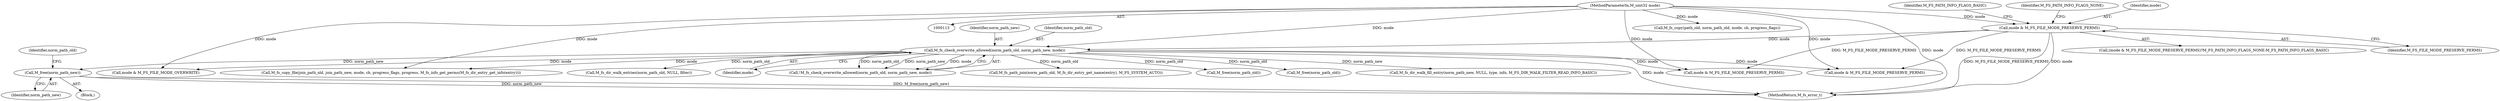 digraph "0_mstdlib_db124b8f607dd0a40a9aef2d4d468fad433522a7_0@API" {
"1000273" [label="(Call,M_free(norm_path_new))"];
"1000266" [label="(Call,M_fs_check_overwrite_allowed(norm_path_old, norm_path_new, mode))"];
"1000242" [label="(Call,mode & M_FS_FILE_MODE_PRESERVE_PERMS)"];
"1000116" [label="(MethodParameterIn,M_uint32 mode)"];
"1000268" [label="(Identifier,norm_path_new)"];
"1000246" [label="(Identifier,M_FS_PATH_INFO_FLAGS_BASIC)"];
"1000274" [label="(Identifier,norm_path_new)"];
"1000269" [label="(Identifier,mode)"];
"1000273" [label="(Call,M_free(norm_path_new))"];
"1000116" [label="(MethodParameterIn,M_uint32 mode)"];
"1000245" [label="(Identifier,M_FS_PATH_INFO_FLAGS_NONE)"];
"1000243" [label="(Identifier,mode)"];
"1000590" [label="(Call,mode & M_FS_FILE_MODE_OVERWRITE)"];
"1000265" [label="(Call,!M_fs_check_overwrite_allowed(norm_path_old, norm_path_new, mode))"];
"1000609" [label="(MethodReturn,M_fs_error_t)"];
"1000425" [label="(Call,M_fs_path_join(norm_path_old, M_fs_dir_entry_get_name(entry), M_FS_SYSTEM_AUTO))"];
"1000496" [label="(Call,mode & M_FS_FILE_MODE_PRESERVE_PERMS)"];
"1000266" [label="(Call,M_fs_check_overwrite_allowed(norm_path_old, norm_path_new, mode))"];
"1000203" [label="(Call,M_fs_copy(path_old, norm_path_old, mode, cb, progress_flags))"];
"1000296" [label="(Call,mode & M_FS_FILE_MODE_PRESERVE_PERMS)"];
"1000275" [label="(Call,M_free(norm_path_old))"];
"1000605" [label="(Call,M_free(norm_path_old))"];
"1000242" [label="(Call,mode & M_FS_FILE_MODE_PRESERVE_PERMS)"];
"1000511" [label="(Call,M_fs_copy_file(join_path_old, join_path_new, mode, cb, progress_flags, progress, M_fs_info_get_perms(M_fs_dir_entry_get_info(entry))))"];
"1000270" [label="(Block,)"];
"1000241" [label="(Call,(mode & M_FS_FILE_MODE_PRESERVE_PERMS)?M_FS_PATH_INFO_FLAGS_NONE:M_FS_PATH_INFO_FLAGS_BASIC)"];
"1000284" [label="(Call,M_fs_dir_walk_fill_entry(norm_path_new, NULL, type, info, M_FS_DIR_WALK_FILTER_READ_INFO_BASIC))"];
"1000319" [label="(Call,M_fs_dir_walk_entries(norm_path_old, NULL, filter))"];
"1000244" [label="(Identifier,M_FS_FILE_MODE_PRESERVE_PERMS)"];
"1000276" [label="(Identifier,norm_path_old)"];
"1000267" [label="(Identifier,norm_path_old)"];
"1000273" -> "1000270"  [label="AST: "];
"1000273" -> "1000274"  [label="CFG: "];
"1000274" -> "1000273"  [label="AST: "];
"1000276" -> "1000273"  [label="CFG: "];
"1000273" -> "1000609"  [label="DDG: norm_path_new"];
"1000273" -> "1000609"  [label="DDG: M_free(norm_path_new)"];
"1000266" -> "1000273"  [label="DDG: norm_path_new"];
"1000266" -> "1000265"  [label="AST: "];
"1000266" -> "1000269"  [label="CFG: "];
"1000267" -> "1000266"  [label="AST: "];
"1000268" -> "1000266"  [label="AST: "];
"1000269" -> "1000266"  [label="AST: "];
"1000265" -> "1000266"  [label="CFG: "];
"1000266" -> "1000609"  [label="DDG: mode"];
"1000266" -> "1000265"  [label="DDG: norm_path_old"];
"1000266" -> "1000265"  [label="DDG: norm_path_new"];
"1000266" -> "1000265"  [label="DDG: mode"];
"1000242" -> "1000266"  [label="DDG: mode"];
"1000116" -> "1000266"  [label="DDG: mode"];
"1000266" -> "1000275"  [label="DDG: norm_path_old"];
"1000266" -> "1000284"  [label="DDG: norm_path_new"];
"1000266" -> "1000296"  [label="DDG: mode"];
"1000266" -> "1000319"  [label="DDG: norm_path_old"];
"1000266" -> "1000425"  [label="DDG: norm_path_old"];
"1000266" -> "1000496"  [label="DDG: mode"];
"1000266" -> "1000511"  [label="DDG: mode"];
"1000266" -> "1000590"  [label="DDG: mode"];
"1000266" -> "1000605"  [label="DDG: norm_path_old"];
"1000242" -> "1000241"  [label="AST: "];
"1000242" -> "1000244"  [label="CFG: "];
"1000243" -> "1000242"  [label="AST: "];
"1000244" -> "1000242"  [label="AST: "];
"1000245" -> "1000242"  [label="CFG: "];
"1000246" -> "1000242"  [label="CFG: "];
"1000242" -> "1000609"  [label="DDG: M_FS_FILE_MODE_PRESERVE_PERMS"];
"1000242" -> "1000609"  [label="DDG: mode"];
"1000116" -> "1000242"  [label="DDG: mode"];
"1000242" -> "1000296"  [label="DDG: M_FS_FILE_MODE_PRESERVE_PERMS"];
"1000242" -> "1000496"  [label="DDG: M_FS_FILE_MODE_PRESERVE_PERMS"];
"1000116" -> "1000113"  [label="AST: "];
"1000116" -> "1000609"  [label="DDG: mode"];
"1000116" -> "1000203"  [label="DDG: mode"];
"1000116" -> "1000296"  [label="DDG: mode"];
"1000116" -> "1000496"  [label="DDG: mode"];
"1000116" -> "1000511"  [label="DDG: mode"];
"1000116" -> "1000590"  [label="DDG: mode"];
}
